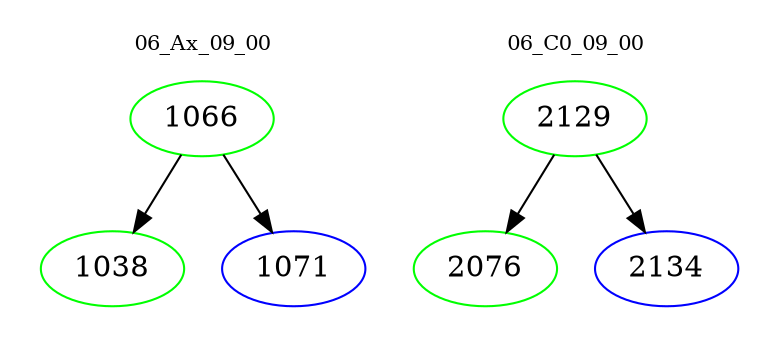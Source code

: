 digraph{
subgraph cluster_0 {
color = white
label = "06_Ax_09_00";
fontsize=10;
T0_1066 [label="1066", color="green"]
T0_1066 -> T0_1038 [color="black"]
T0_1038 [label="1038", color="green"]
T0_1066 -> T0_1071 [color="black"]
T0_1071 [label="1071", color="blue"]
}
subgraph cluster_1 {
color = white
label = "06_C0_09_00";
fontsize=10;
T1_2129 [label="2129", color="green"]
T1_2129 -> T1_2076 [color="black"]
T1_2076 [label="2076", color="green"]
T1_2129 -> T1_2134 [color="black"]
T1_2134 [label="2134", color="blue"]
}
}
